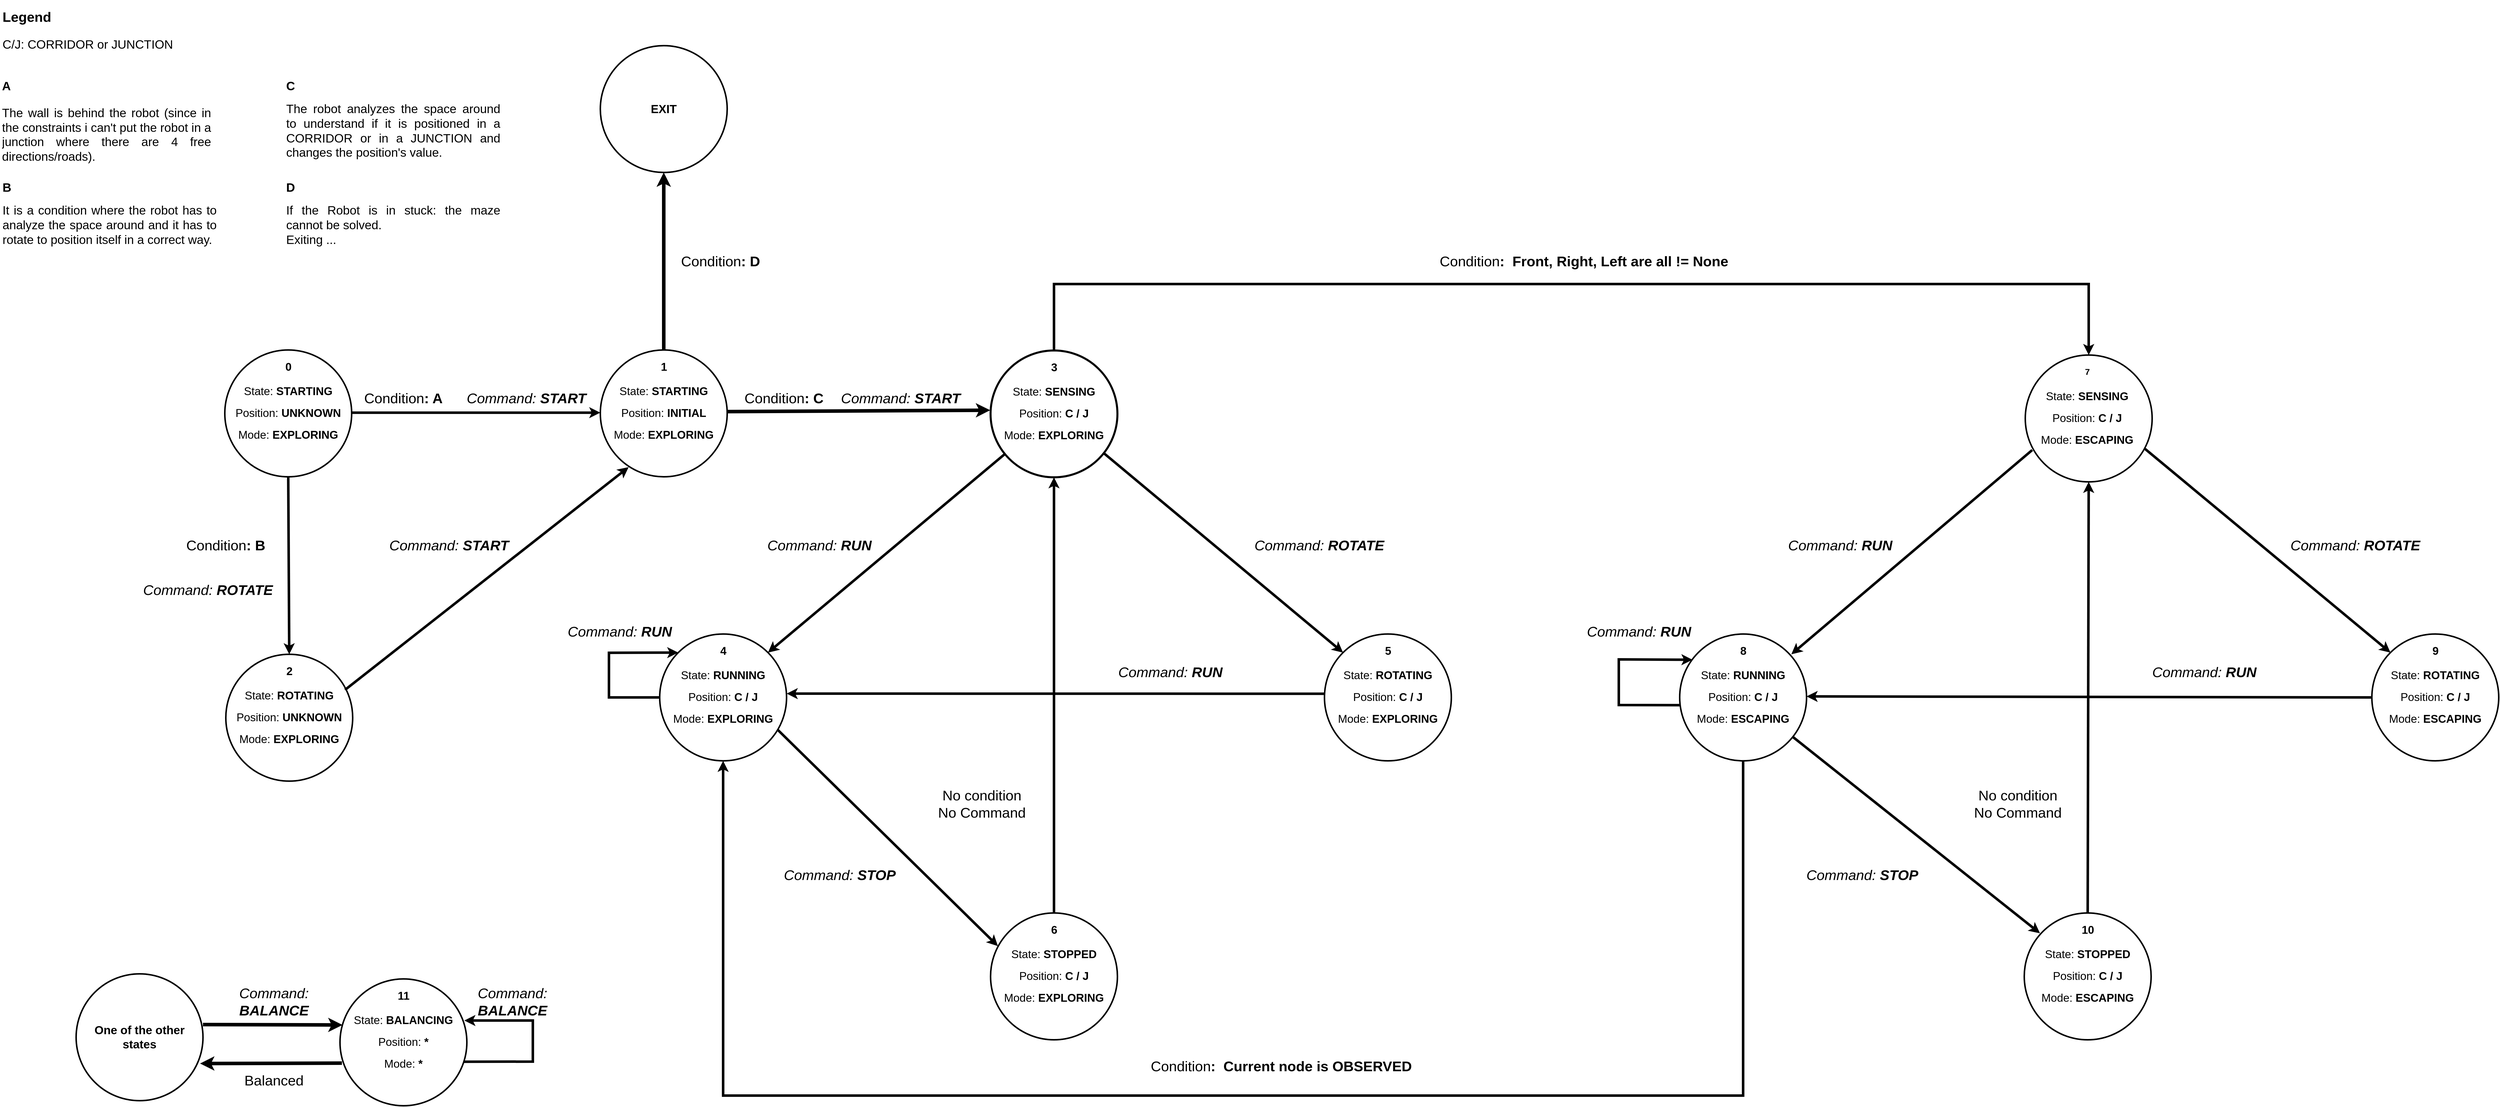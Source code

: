<mxfile version="21.5.0" type="device">
  <diagram id="9ITDqg8NQ7TwQM0Q7xPg" name="Page-1">
    <mxGraphModel dx="2933" dy="2650" grid="1" gridSize="10" guides="1" tooltips="1" connect="1" arrows="1" fold="1" page="1" pageScale="1" pageWidth="850" pageHeight="1100" math="0" shadow="0">
      <root>
        <mxCell id="0" />
        <mxCell id="1" parent="0" />
        <mxCell id="I1lRvZ7dqyEc1adZoW6V-6" value="" style="group" parent="1" vertex="1" connectable="0">
          <mxGeometry x="1383" y="240" width="250" height="250" as="geometry" />
        </mxCell>
        <mxCell id="I1lRvZ7dqyEc1adZoW6V-7" value="" style="ellipse;whiteSpace=wrap;html=1;aspect=fixed;strokeWidth=3;" parent="I1lRvZ7dqyEc1adZoW6V-6" vertex="1">
          <mxGeometry width="250" height="250" as="geometry" />
        </mxCell>
        <mxCell id="I1lRvZ7dqyEc1adZoW6V-8" value="&lt;font style=&quot;font-size: 22px;&quot;&gt;State: &lt;b style=&quot;font-size: 22px;&quot;&gt;STARTING&lt;/b&gt;&lt;/font&gt;" style="text;html=1;strokeColor=none;fillColor=none;align=center;verticalAlign=middle;whiteSpace=wrap;rounded=0;fontSize=22;" parent="I1lRvZ7dqyEc1adZoW6V-6" vertex="1">
          <mxGeometry x="19.231" y="67.308" width="211.538" height="28.846" as="geometry" />
        </mxCell>
        <mxCell id="I1lRvZ7dqyEc1adZoW6V-9" value="&lt;font style=&quot;font-size: 22px;&quot;&gt;Position: &lt;b style=&quot;font-size: 22px;&quot;&gt;INITIAL&lt;/b&gt;&lt;/font&gt;" style="text;html=1;strokeColor=none;fillColor=none;align=center;verticalAlign=middle;whiteSpace=wrap;rounded=0;fontSize=22;" parent="I1lRvZ7dqyEc1adZoW6V-6" vertex="1">
          <mxGeometry x="19.231" y="110.577" width="211.538" height="28.846" as="geometry" />
        </mxCell>
        <mxCell id="I1lRvZ7dqyEc1adZoW6V-10" value="&lt;font style=&quot;font-size: 22px;&quot;&gt;Mode: &lt;b style=&quot;font-size: 22px;&quot;&gt;EXPLORING&lt;/b&gt;&lt;/font&gt;" style="text;html=1;strokeColor=none;fillColor=none;align=center;verticalAlign=middle;whiteSpace=wrap;rounded=0;fontSize=22;" parent="I1lRvZ7dqyEc1adZoW6V-6" vertex="1">
          <mxGeometry x="19.231" y="153.846" width="211.538" height="28.846" as="geometry" />
        </mxCell>
        <mxCell id="HPlK2TnuZyHgPUh7YI8i-5" value="&lt;font style=&quot;font-size: 22px;&quot;&gt;&lt;b style=&quot;font-size: 22px;&quot;&gt;1&lt;/b&gt;&lt;/font&gt;" style="text;html=1;strokeColor=none;fillColor=none;align=center;verticalAlign=middle;whiteSpace=wrap;rounded=0;fontSize=22;" parent="I1lRvZ7dqyEc1adZoW6V-6" vertex="1">
          <mxGeometry x="90" y="20" width="70.77" height="28.85" as="geometry" />
        </mxCell>
        <mxCell id="I1lRvZ7dqyEc1adZoW6V-11" value="" style="endArrow=classic;html=1;rounded=0;fontSize=17;exitX=1;exitY=0.5;exitDx=0;exitDy=0;entryX=0;entryY=0.5;entryDx=0;entryDy=0;strokeWidth=5;" parent="1" edge="1">
          <mxGeometry width="50" height="50" relative="1" as="geometry">
            <mxPoint x="893.0" y="363.57" as="sourcePoint" />
            <mxPoint x="1383.0" y="363.57" as="targetPoint" />
          </mxGeometry>
        </mxCell>
        <mxCell id="I1lRvZ7dqyEc1adZoW6V-12" value="&lt;font style=&quot;font-size: 28px;&quot;&gt;Condition&lt;b style=&quot;font-size: 28px;&quot;&gt;: A&lt;br style=&quot;font-size: 28px;&quot;&gt;&lt;/b&gt;&lt;/font&gt;" style="text;html=1;strokeColor=none;fillColor=none;align=center;verticalAlign=middle;whiteSpace=wrap;rounded=0;fontSize=28;" parent="1" vertex="1">
          <mxGeometry x="905" y="320" width="180" height="30" as="geometry" />
        </mxCell>
        <mxCell id="I1lRvZ7dqyEc1adZoW6V-13" value="" style="endArrow=classic;html=1;rounded=0;fontSize=17;exitX=0.5;exitY=1;exitDx=0;exitDy=0;entryX=0.5;entryY=0;entryDx=0;entryDy=0;strokeWidth=5;" parent="1" source="I1lRvZ7dqyEc1adZoW6V-2" target="I1lRvZ7dqyEc1adZoW6V-18" edge="1">
          <mxGeometry width="50" height="50" relative="1" as="geometry">
            <mxPoint x="767" y="510" as="sourcePoint" />
            <mxPoint x="767" y="836" as="targetPoint" />
          </mxGeometry>
        </mxCell>
        <mxCell id="I1lRvZ7dqyEc1adZoW6V-14" value="Condition&lt;b style=&quot;font-size: 28px;&quot;&gt;: B&lt;br style=&quot;font-size: 28px;&quot;&gt;&lt;/b&gt;" style="text;html=1;strokeColor=none;fillColor=none;align=center;verticalAlign=middle;whiteSpace=wrap;rounded=0;fontSize=28;" parent="1" vertex="1">
          <mxGeometry x="540" y="610" width="210" height="30" as="geometry" />
        </mxCell>
        <mxCell id="I1lRvZ7dqyEc1adZoW6V-16" value="&lt;div style=&quot;font-size: 28px;&quot;&gt;&lt;i style=&quot;font-size: 28px;&quot;&gt;Command: &lt;b style=&quot;font-size: 28px;&quot;&gt;ROTATE&lt;/b&gt;&lt;/i&gt;&lt;/div&gt;&lt;div style=&quot;font-size: 28px;&quot;&gt;&lt;i style=&quot;font-size: 28px;&quot;&gt;&lt;br style=&quot;font-size: 28px;&quot;&gt;&lt;/i&gt;&lt;/div&gt;" style="text;html=1;strokeColor=none;fillColor=none;align=center;verticalAlign=middle;whiteSpace=wrap;rounded=0;fontSize=28;" parent="1" vertex="1">
          <mxGeometry x="460" y="700" width="300" height="60" as="geometry" />
        </mxCell>
        <mxCell id="I1lRvZ7dqyEc1adZoW6V-17" value="" style="group;align=center;fontSize=23;labelBorderColor=none;" parent="1" vertex="1" connectable="0">
          <mxGeometry x="645" y="840" width="250" height="250" as="geometry" />
        </mxCell>
        <mxCell id="I1lRvZ7dqyEc1adZoW6V-18" value="" style="ellipse;whiteSpace=wrap;html=1;aspect=fixed;fontSize=23;strokeWidth=3;" parent="I1lRvZ7dqyEc1adZoW6V-17" vertex="1">
          <mxGeometry width="250" height="250" as="geometry" />
        </mxCell>
        <mxCell id="I1lRvZ7dqyEc1adZoW6V-19" value="&lt;font style=&quot;font-size: 22px;&quot;&gt;State: &lt;b style=&quot;font-size: 22px;&quot;&gt;ROTATING&lt;/b&gt;&lt;/font&gt;" style="text;html=1;strokeColor=none;fillColor=none;align=center;verticalAlign=middle;whiteSpace=wrap;rounded=0;fontSize=22;" parent="I1lRvZ7dqyEc1adZoW6V-17" vertex="1">
          <mxGeometry x="19.231" y="67.308" width="211.538" height="28.846" as="geometry" />
        </mxCell>
        <mxCell id="I1lRvZ7dqyEc1adZoW6V-20" value="&lt;font style=&quot;font-size: 22px;&quot;&gt;Position:&lt;b style=&quot;font-size: 22px;&quot;&gt; UNKNOWN&lt;/b&gt;&lt;/font&gt;" style="text;html=1;strokeColor=none;fillColor=none;align=center;verticalAlign=middle;whiteSpace=wrap;rounded=0;fontSize=22;" parent="I1lRvZ7dqyEc1adZoW6V-17" vertex="1">
          <mxGeometry x="19.231" y="110.577" width="211.538" height="28.846" as="geometry" />
        </mxCell>
        <mxCell id="I1lRvZ7dqyEc1adZoW6V-21" value="&lt;font style=&quot;font-size: 22px;&quot;&gt;Mode: &lt;b style=&quot;font-size: 22px;&quot;&gt;EXPLORING&lt;/b&gt;&lt;/font&gt;" style="text;html=1;strokeColor=none;fillColor=none;align=center;verticalAlign=middle;whiteSpace=wrap;rounded=0;fontSize=22;" parent="I1lRvZ7dqyEc1adZoW6V-17" vertex="1">
          <mxGeometry x="19.231" y="153.846" width="211.538" height="28.846" as="geometry" />
        </mxCell>
        <mxCell id="HPlK2TnuZyHgPUh7YI8i-8" value="&lt;b style=&quot;font-size: 22px;&quot;&gt;&lt;font style=&quot;font-size: 22px;&quot;&gt;2&lt;/font&gt;&lt;/b&gt;" style="text;html=1;strokeColor=none;fillColor=none;align=center;verticalAlign=middle;whiteSpace=wrap;rounded=0;fontSize=22;" parent="I1lRvZ7dqyEc1adZoW6V-17" vertex="1">
          <mxGeometry x="90" y="20" width="70.77" height="28.85" as="geometry" />
        </mxCell>
        <mxCell id="I1lRvZ7dqyEc1adZoW6V-29" value="" style="endArrow=classic;html=1;rounded=0;fontSize=17;exitX=0.998;exitY=0.486;exitDx=0;exitDy=0;entryX=-0.003;entryY=0.471;entryDx=0;entryDy=0;exitPerimeter=0;strokeWidth=7;entryPerimeter=0;" parent="1" source="I1lRvZ7dqyEc1adZoW6V-7" edge="1" target="I1lRvZ7dqyEc1adZoW6V-32">
          <mxGeometry width="50" height="50" relative="1" as="geometry">
            <mxPoint x="1633.0" y="364" as="sourcePoint" />
            <mxPoint x="2143.0" y="359.0" as="targetPoint" />
          </mxGeometry>
        </mxCell>
        <mxCell id="I1lRvZ7dqyEc1adZoW6V-30" value="&lt;i style=&quot;font-size: 28px;&quot;&gt;Command: &lt;b style=&quot;font-size: 28px;&quot;&gt;START&lt;/b&gt;&lt;/i&gt;" style="text;html=1;strokeColor=none;fillColor=none;align=center;verticalAlign=middle;whiteSpace=wrap;rounded=0;fontSize=28;" parent="1" vertex="1">
          <mxGeometry x="1850" y="320" width="250" height="30" as="geometry" />
        </mxCell>
        <mxCell id="I1lRvZ7dqyEc1adZoW6V-31" value="" style="group;imageAlign=center;" parent="1" vertex="1" connectable="0">
          <mxGeometry x="2152" y="241" width="250" height="250" as="geometry" />
        </mxCell>
        <mxCell id="I1lRvZ7dqyEc1adZoW6V-32" value="" style="ellipse;whiteSpace=wrap;html=1;aspect=fixed;strokeWidth=4;" parent="I1lRvZ7dqyEc1adZoW6V-31" vertex="1">
          <mxGeometry width="250" height="250" as="geometry" />
        </mxCell>
        <mxCell id="I1lRvZ7dqyEc1adZoW6V-33" value="&lt;font style=&quot;font-size: 22px;&quot;&gt;State: &lt;b style=&quot;font-size: 22px;&quot;&gt;SENSING&lt;/b&gt;&lt;/font&gt;" style="text;html=1;strokeColor=none;fillColor=none;align=center;verticalAlign=middle;whiteSpace=wrap;rounded=0;fontSize=22;" parent="I1lRvZ7dqyEc1adZoW6V-31" vertex="1">
          <mxGeometry x="19.231" y="67.998" width="211.538" height="28.846" as="geometry" />
        </mxCell>
        <mxCell id="I1lRvZ7dqyEc1adZoW6V-34" value="&lt;div style=&quot;font-size: 22px;&quot;&gt;&lt;font style=&quot;font-size: 22px;&quot;&gt;Position: &lt;b style=&quot;font-size: 22px;&quot;&gt;C &lt;/b&gt;&lt;/font&gt;&lt;font style=&quot;font-size: 22px;&quot;&gt;&lt;b style=&quot;font-size: 22px;&quot;&gt;&lt;font style=&quot;font-size: 22px;&quot;&gt;/&lt;/font&gt;&lt;/b&gt;&lt;/font&gt;&lt;b style=&quot;font-size: 22px;&quot;&gt; &lt;/b&gt;&lt;font style=&quot;font-size: 22px;&quot;&gt;&lt;b style=&quot;font-size: 22px;&quot;&gt;J&lt;/b&gt;&lt;/font&gt;&lt;/div&gt;" style="text;html=1;strokeColor=none;fillColor=none;align=center;verticalAlign=middle;whiteSpace=wrap;rounded=0;fontSize=22;" parent="I1lRvZ7dqyEc1adZoW6V-31" vertex="1">
          <mxGeometry x="19.231" y="110.577" width="211.538" height="28.846" as="geometry" />
        </mxCell>
        <mxCell id="I1lRvZ7dqyEc1adZoW6V-35" value="&lt;font style=&quot;font-size: 22px;&quot;&gt;Mode: &lt;b style=&quot;font-size: 22px;&quot;&gt;EXPLORING&lt;/b&gt;&lt;/font&gt;" style="text;html=1;strokeColor=none;fillColor=none;align=center;verticalAlign=middle;whiteSpace=wrap;rounded=0;fontSize=22;" parent="I1lRvZ7dqyEc1adZoW6V-31" vertex="1">
          <mxGeometry x="19.231" y="153.846" width="211.538" height="28.846" as="geometry" />
        </mxCell>
        <mxCell id="RL7XseBSRoBp1wzgo5Vu-1" value="&lt;font style=&quot;font-size: 22px;&quot;&gt;&lt;b style=&quot;font-size: 22px;&quot;&gt;3&lt;/b&gt;&lt;/font&gt;" style="text;html=1;strokeColor=none;fillColor=none;align=center;verticalAlign=middle;whiteSpace=wrap;rounded=0;fontSize=22;" vertex="1" parent="I1lRvZ7dqyEc1adZoW6V-31">
          <mxGeometry x="90" y="20" width="70.77" height="28.85" as="geometry" />
        </mxCell>
        <mxCell id="I1lRvZ7dqyEc1adZoW6V-36" value="" style="group" parent="1" vertex="1" connectable="0">
          <mxGeometry x="1500" y="800" width="250" height="250" as="geometry" />
        </mxCell>
        <mxCell id="I1lRvZ7dqyEc1adZoW6V-37" value="" style="ellipse;whiteSpace=wrap;html=1;aspect=fixed;strokeWidth=3;" parent="I1lRvZ7dqyEc1adZoW6V-36" vertex="1">
          <mxGeometry width="250" height="250" as="geometry" />
        </mxCell>
        <mxCell id="I1lRvZ7dqyEc1adZoW6V-38" value="&lt;font style=&quot;font-size: 22px;&quot;&gt;State: &lt;b style=&quot;font-size: 22px;&quot;&gt;RUNNING&lt;/b&gt;&lt;/font&gt;" style="text;html=1;strokeColor=none;fillColor=none;align=center;verticalAlign=middle;whiteSpace=wrap;rounded=0;fontSize=22;" parent="I1lRvZ7dqyEc1adZoW6V-36" vertex="1">
          <mxGeometry x="19.231" y="67.998" width="211.538" height="28.846" as="geometry" />
        </mxCell>
        <mxCell id="I1lRvZ7dqyEc1adZoW6V-39" value="&lt;div style=&quot;font-size: 22px;&quot;&gt;&lt;font style=&quot;font-size: 22px;&quot;&gt;Position: &lt;b style=&quot;font-size: 22px;&quot;&gt;C &lt;/b&gt;&lt;/font&gt;&lt;font style=&quot;font-size: 22px;&quot;&gt;&lt;b style=&quot;font-size: 22px;&quot;&gt;&lt;font style=&quot;font-size: 22px;&quot;&gt;/&lt;/font&gt;&lt;/b&gt;&lt;/font&gt;&lt;b style=&quot;font-size: 22px;&quot;&gt; &lt;/b&gt;&lt;font style=&quot;font-size: 22px;&quot;&gt;&lt;b style=&quot;font-size: 22px;&quot;&gt;J&lt;/b&gt;&lt;/font&gt;&lt;/div&gt;" style="text;html=1;strokeColor=none;fillColor=none;align=center;verticalAlign=middle;whiteSpace=wrap;rounded=0;fontSize=22;" parent="I1lRvZ7dqyEc1adZoW6V-36" vertex="1">
          <mxGeometry x="19.231" y="110.577" width="211.538" height="28.846" as="geometry" />
        </mxCell>
        <mxCell id="I1lRvZ7dqyEc1adZoW6V-40" value="&lt;font style=&quot;font-size: 22px;&quot;&gt;Mode: &lt;b style=&quot;font-size: 22px;&quot;&gt;EXPLORING&lt;/b&gt;&lt;/font&gt;" style="text;html=1;strokeColor=none;fillColor=none;align=center;verticalAlign=middle;whiteSpace=wrap;rounded=0;fontSize=22;" parent="I1lRvZ7dqyEc1adZoW6V-36" vertex="1">
          <mxGeometry x="19.231" y="153.996" width="211.538" height="28.846" as="geometry" />
        </mxCell>
        <mxCell id="I1lRvZ7dqyEc1adZoW6V-41" value="" style="endArrow=classic;html=1;rounded=0;fontSize=22;entryX=0;entryY=0;entryDx=0;entryDy=0;exitX=0;exitY=0.5;exitDx=0;exitDy=0;strokeWidth=5;" parent="I1lRvZ7dqyEc1adZoW6V-36" source="I1lRvZ7dqyEc1adZoW6V-37" target="I1lRvZ7dqyEc1adZoW6V-37" edge="1">
          <mxGeometry width="50" height="50" relative="1" as="geometry">
            <mxPoint x="-120" y="37" as="sourcePoint" />
            <mxPoint x="250" y="180" as="targetPoint" />
            <Array as="points">
              <mxPoint x="-100" y="125" />
              <mxPoint x="-100" y="37" />
            </Array>
          </mxGeometry>
        </mxCell>
        <mxCell id="RL7XseBSRoBp1wzgo5Vu-14" value="&lt;font style=&quot;font-size: 22px;&quot;&gt;&lt;b style=&quot;font-size: 22px;&quot;&gt;4&lt;/b&gt;&lt;/font&gt;" style="text;html=1;strokeColor=none;fillColor=none;align=center;verticalAlign=middle;whiteSpace=wrap;rounded=0;fontSize=22;" vertex="1" parent="I1lRvZ7dqyEc1adZoW6V-36">
          <mxGeometry x="90" y="20" width="70.77" height="28.85" as="geometry" />
        </mxCell>
        <mxCell id="I1lRvZ7dqyEc1adZoW6V-42" value="" style="group;strokeWidth=4;" parent="1" vertex="1" connectable="0">
          <mxGeometry x="2810" y="800" width="250" height="250" as="geometry" />
        </mxCell>
        <mxCell id="I1lRvZ7dqyEc1adZoW6V-43" value="" style="ellipse;whiteSpace=wrap;html=1;aspect=fixed;strokeWidth=3;" parent="I1lRvZ7dqyEc1adZoW6V-42" vertex="1">
          <mxGeometry width="250" height="250" as="geometry" />
        </mxCell>
        <mxCell id="I1lRvZ7dqyEc1adZoW6V-44" value="&lt;font style=&quot;font-size: 22px;&quot;&gt;State: &lt;b style=&quot;font-size: 22px;&quot;&gt;ROTATING&lt;/b&gt;&lt;/font&gt;" style="text;html=1;strokeColor=none;fillColor=none;align=center;verticalAlign=middle;whiteSpace=wrap;rounded=0;fontSize=22;" parent="I1lRvZ7dqyEc1adZoW6V-42" vertex="1">
          <mxGeometry x="19.231" y="67.998" width="211.538" height="28.846" as="geometry" />
        </mxCell>
        <mxCell id="I1lRvZ7dqyEc1adZoW6V-45" value="&lt;div style=&quot;font-size: 22px;&quot;&gt;&lt;font style=&quot;font-size: 22px;&quot;&gt;Position: &lt;b style=&quot;font-size: 22px;&quot;&gt;C &lt;/b&gt;&lt;/font&gt;&lt;font style=&quot;font-size: 22px;&quot;&gt;&lt;b style=&quot;font-size: 22px;&quot;&gt;&lt;font style=&quot;font-size: 22px;&quot;&gt;/&lt;/font&gt;&lt;/b&gt;&lt;/font&gt;&lt;b style=&quot;font-size: 22px;&quot;&gt; &lt;/b&gt;&lt;font style=&quot;font-size: 22px;&quot;&gt;&lt;b style=&quot;font-size: 22px;&quot;&gt;J&lt;/b&gt;&lt;/font&gt;&lt;/div&gt;" style="text;html=1;strokeColor=none;fillColor=none;align=center;verticalAlign=middle;whiteSpace=wrap;rounded=0;fontSize=22;" parent="I1lRvZ7dqyEc1adZoW6V-42" vertex="1">
          <mxGeometry x="19.23" y="110" width="211.54" height="29.42" as="geometry" />
        </mxCell>
        <mxCell id="I1lRvZ7dqyEc1adZoW6V-46" value="&lt;font style=&quot;font-size: 22px;&quot;&gt;Mode: &lt;b style=&quot;font-size: 22px;&quot;&gt;EXPLORING&lt;/b&gt;&lt;/font&gt;" style="text;html=1;strokeColor=none;fillColor=none;align=center;verticalAlign=middle;whiteSpace=wrap;rounded=0;fontSize=22;" parent="I1lRvZ7dqyEc1adZoW6V-42" vertex="1">
          <mxGeometry x="19.231" y="153.846" width="211.538" height="28.846" as="geometry" />
        </mxCell>
        <mxCell id="RL7XseBSRoBp1wzgo5Vu-15" value="&lt;font style=&quot;font-size: 22px;&quot;&gt;&lt;b style=&quot;font-size: 22px;&quot;&gt;5&lt;/b&gt;&lt;/font&gt;" style="text;html=1;strokeColor=none;fillColor=none;align=center;verticalAlign=middle;whiteSpace=wrap;rounded=0;fontSize=22;" vertex="1" parent="I1lRvZ7dqyEc1adZoW6V-42">
          <mxGeometry x="90" y="20" width="70.77" height="28.85" as="geometry" />
        </mxCell>
        <mxCell id="I1lRvZ7dqyEc1adZoW6V-47" value="" style="group" parent="1" vertex="1" connectable="0">
          <mxGeometry x="1383" y="-360" width="250" height="250" as="geometry" />
        </mxCell>
        <mxCell id="I1lRvZ7dqyEc1adZoW6V-48" value="" style="ellipse;whiteSpace=wrap;html=1;aspect=fixed;strokeWidth=3;" parent="I1lRvZ7dqyEc1adZoW6V-47" vertex="1">
          <mxGeometry width="250" height="250" as="geometry" />
        </mxCell>
        <mxCell id="I1lRvZ7dqyEc1adZoW6V-49" value="&lt;font style=&quot;font-size: 23px;&quot;&gt;&lt;b&gt;EXIT&lt;/b&gt;&lt;/font&gt;" style="text;html=1;strokeColor=none;fillColor=none;align=center;verticalAlign=middle;whiteSpace=wrap;rounded=0;" parent="I1lRvZ7dqyEc1adZoW6V-47" vertex="1">
          <mxGeometry x="19.231" y="110.578" width="211.538" height="28.846" as="geometry" />
        </mxCell>
        <mxCell id="I1lRvZ7dqyEc1adZoW6V-52" value="" style="group" parent="1" vertex="1" connectable="0">
          <mxGeometry x="2152" y="1350" width="250" height="250" as="geometry" />
        </mxCell>
        <mxCell id="I1lRvZ7dqyEc1adZoW6V-53" value="" style="ellipse;whiteSpace=wrap;html=1;aspect=fixed;strokeWidth=3;" parent="I1lRvZ7dqyEc1adZoW6V-52" vertex="1">
          <mxGeometry width="250" height="250" as="geometry" />
        </mxCell>
        <mxCell id="I1lRvZ7dqyEc1adZoW6V-54" value="&lt;font style=&quot;font-size: 22px;&quot;&gt;State: &lt;b style=&quot;font-size: 22px;&quot;&gt;STOPPED&lt;/b&gt;&lt;/font&gt;" style="text;html=1;strokeColor=none;fillColor=none;align=center;verticalAlign=middle;whiteSpace=wrap;rounded=0;fontSize=22;" parent="I1lRvZ7dqyEc1adZoW6V-52" vertex="1">
          <mxGeometry x="19.231" y="67.998" width="211.538" height="28.846" as="geometry" />
        </mxCell>
        <mxCell id="I1lRvZ7dqyEc1adZoW6V-55" value="&lt;div style=&quot;font-size: 22px;&quot;&gt;&lt;font style=&quot;font-size: 22px;&quot;&gt;Position: &lt;b style=&quot;font-size: 22px;&quot;&gt;C &lt;/b&gt;&lt;/font&gt;&lt;font style=&quot;font-size: 22px;&quot;&gt;&lt;b style=&quot;font-size: 22px;&quot;&gt;&lt;font style=&quot;font-size: 22px;&quot;&gt;/&lt;/font&gt;&lt;/b&gt;&lt;/font&gt;&lt;b style=&quot;font-size: 22px;&quot;&gt; &lt;/b&gt;&lt;font style=&quot;font-size: 22px;&quot;&gt;&lt;b style=&quot;font-size: 22px;&quot;&gt;J&lt;/b&gt;&lt;/font&gt;&lt;/div&gt;" style="text;html=1;strokeColor=none;fillColor=none;align=center;verticalAlign=middle;whiteSpace=wrap;rounded=0;fontSize=22;" parent="I1lRvZ7dqyEc1adZoW6V-52" vertex="1">
          <mxGeometry x="19.231" y="110.577" width="211.538" height="28.846" as="geometry" />
        </mxCell>
        <mxCell id="I1lRvZ7dqyEc1adZoW6V-56" value="&lt;font style=&quot;font-size: 22px;&quot;&gt;Mode: &lt;b style=&quot;font-size: 22px;&quot;&gt;EXPLORING&lt;/b&gt;&lt;/font&gt;" style="text;html=1;strokeColor=none;fillColor=none;align=center;verticalAlign=middle;whiteSpace=wrap;rounded=0;fontSize=22;" parent="I1lRvZ7dqyEc1adZoW6V-52" vertex="1">
          <mxGeometry x="19.231" y="153.846" width="211.538" height="28.846" as="geometry" />
        </mxCell>
        <mxCell id="RL7XseBSRoBp1wzgo5Vu-16" value="&lt;font style=&quot;font-size: 22px;&quot;&gt;&lt;b style=&quot;font-size: 22px;&quot;&gt;6&lt;/b&gt;&lt;/font&gt;" style="text;html=1;strokeColor=none;fillColor=none;align=center;verticalAlign=middle;whiteSpace=wrap;rounded=0;fontSize=22;" vertex="1" parent="I1lRvZ7dqyEc1adZoW6V-52">
          <mxGeometry x="90" y="20" width="70.77" height="28.85" as="geometry" />
        </mxCell>
        <mxCell id="I1lRvZ7dqyEc1adZoW6V-57" value="" style="endArrow=classic;html=1;rounded=0;fontSize=23;entryX=0.5;entryY=1;entryDx=0;entryDy=0;exitX=0.5;exitY=0;exitDx=0;exitDy=0;strokeWidth=5;" parent="1" source="I1lRvZ7dqyEc1adZoW6V-53" target="I1lRvZ7dqyEc1adZoW6V-32" edge="1">
          <mxGeometry width="50" height="50" relative="1" as="geometry">
            <mxPoint x="2313" y="1020" as="sourcePoint" />
            <mxPoint x="2363" y="970" as="targetPoint" />
          </mxGeometry>
        </mxCell>
        <mxCell id="I1lRvZ7dqyEc1adZoW6V-58" value="" style="endArrow=classic;html=1;rounded=0;fontSize=23;exitX=0.93;exitY=0.755;exitDx=0;exitDy=0;strokeWidth=5;exitPerimeter=0;entryX=0.058;entryY=0.261;entryDx=0;entryDy=0;entryPerimeter=0;" parent="1" source="I1lRvZ7dqyEc1adZoW6V-37" edge="1" target="I1lRvZ7dqyEc1adZoW6V-53">
          <mxGeometry width="50" height="50" relative="1" as="geometry">
            <mxPoint x="2313" y="1020" as="sourcePoint" />
            <mxPoint x="2160" y="1410" as="targetPoint" />
          </mxGeometry>
        </mxCell>
        <mxCell id="I1lRvZ7dqyEc1adZoW6V-59" value="" style="endArrow=classic;html=1;rounded=0;fontSize=23;exitX=0.006;exitY=0.471;exitDx=0;exitDy=0;entryX=1.001;entryY=0.47;entryDx=0;entryDy=0;entryPerimeter=0;exitPerimeter=0;strokeWidth=5;" parent="1" source="I1lRvZ7dqyEc1adZoW6V-43" target="I1lRvZ7dqyEc1adZoW6V-37" edge="1">
          <mxGeometry width="50" height="50" relative="1" as="geometry">
            <mxPoint x="2823" y="1170" as="sourcePoint" />
            <mxPoint x="1703" y="915" as="targetPoint" />
          </mxGeometry>
        </mxCell>
        <mxCell id="I1lRvZ7dqyEc1adZoW6V-60" value="" style="endArrow=classic;html=1;rounded=0;fontSize=23;entryX=1;entryY=0;entryDx=0;entryDy=0;exitX=0.112;exitY=0.817;exitDx=0;exitDy=0;exitPerimeter=0;strokeWidth=5;" parent="1" source="I1lRvZ7dqyEc1adZoW6V-32" target="I1lRvZ7dqyEc1adZoW6V-37" edge="1">
          <mxGeometry width="50" height="50" relative="1" as="geometry">
            <mxPoint x="2163" y="450" as="sourcePoint" />
            <mxPoint x="2363" y="910" as="targetPoint" />
          </mxGeometry>
        </mxCell>
        <mxCell id="I1lRvZ7dqyEc1adZoW6V-61" value="" style="endArrow=classic;html=1;rounded=0;fontSize=23;entryX=0;entryY=0;entryDx=0;entryDy=0;exitX=0.893;exitY=0.81;exitDx=0;exitDy=0;exitPerimeter=0;strokeWidth=5;" parent="1" target="I1lRvZ7dqyEc1adZoW6V-43" edge="1" source="I1lRvZ7dqyEc1adZoW6V-32">
          <mxGeometry width="50" height="50" relative="1" as="geometry">
            <mxPoint x="2370" y="440" as="sourcePoint" />
            <mxPoint x="2363" y="910" as="targetPoint" />
          </mxGeometry>
        </mxCell>
        <mxCell id="I1lRvZ7dqyEc1adZoW6V-62" value="" style="group" parent="1" vertex="1" connectable="0">
          <mxGeometry x="4188" y="250" width="250" height="250" as="geometry" />
        </mxCell>
        <mxCell id="I1lRvZ7dqyEc1adZoW6V-63" value="" style="ellipse;whiteSpace=wrap;html=1;aspect=fixed;strokeWidth=3;" parent="I1lRvZ7dqyEc1adZoW6V-62" vertex="1">
          <mxGeometry x="3" width="250" height="250" as="geometry" />
        </mxCell>
        <mxCell id="I1lRvZ7dqyEc1adZoW6V-64" value="&lt;font style=&quot;font-size: 22px;&quot;&gt;State: &lt;b style=&quot;font-size: 22px;&quot;&gt;SENSING&lt;/b&gt;&lt;/font&gt;" style="text;html=1;strokeColor=none;fillColor=none;align=center;verticalAlign=middle;whiteSpace=wrap;rounded=0;fontSize=22;" parent="I1lRvZ7dqyEc1adZoW6V-62" vertex="1">
          <mxGeometry x="19.231" y="67.998" width="211.538" height="28.846" as="geometry" />
        </mxCell>
        <mxCell id="I1lRvZ7dqyEc1adZoW6V-65" value="&lt;div style=&quot;font-size: 22px;&quot;&gt;&lt;font style=&quot;font-size: 22px;&quot;&gt;Position: &lt;b style=&quot;font-size: 22px;&quot;&gt;C &lt;/b&gt;&lt;/font&gt;&lt;font style=&quot;font-size: 22px;&quot;&gt;&lt;b style=&quot;font-size: 22px;&quot;&gt;&lt;font style=&quot;font-size: 22px;&quot;&gt;/&lt;/font&gt;&lt;/b&gt;&lt;/font&gt;&lt;b style=&quot;font-size: 22px;&quot;&gt; &lt;/b&gt;&lt;font style=&quot;font-size: 22px;&quot;&gt;&lt;b style=&quot;font-size: 22px;&quot;&gt;J&lt;/b&gt;&lt;/font&gt;&lt;/div&gt;" style="text;html=1;strokeColor=none;fillColor=none;align=center;verticalAlign=middle;whiteSpace=wrap;rounded=0;fontSize=22;" parent="I1lRvZ7dqyEc1adZoW6V-62" vertex="1">
          <mxGeometry x="19.231" y="110.577" width="211.538" height="28.846" as="geometry" />
        </mxCell>
        <mxCell id="I1lRvZ7dqyEc1adZoW6V-66" value="&lt;font style=&quot;font-size: 22px;&quot;&gt;Mode: &lt;b style=&quot;font-size: 22px;&quot;&gt;ESCAPING&lt;/b&gt;&lt;/font&gt;" style="text;html=1;strokeColor=none;fillColor=none;align=center;verticalAlign=middle;whiteSpace=wrap;rounded=0;fontSize=22;" parent="I1lRvZ7dqyEc1adZoW6V-62" vertex="1">
          <mxGeometry x="19.231" y="153.846" width="211.538" height="28.846" as="geometry" />
        </mxCell>
        <mxCell id="RL7XseBSRoBp1wzgo5Vu-17" value="&lt;font size=&quot;1&quot;&gt;&lt;b style=&quot;font-size: 17px;&quot;&gt;7&lt;/b&gt;&lt;/font&gt;" style="text;html=1;strokeColor=none;fillColor=none;align=center;verticalAlign=middle;whiteSpace=wrap;rounded=0;" vertex="1" parent="I1lRvZ7dqyEc1adZoW6V-62">
          <mxGeometry x="90" y="20" width="70.77" height="28.85" as="geometry" />
        </mxCell>
        <mxCell id="I1lRvZ7dqyEc1adZoW6V-67" value="" style="group" parent="1" vertex="1" connectable="0">
          <mxGeometry x="3510" y="800" width="250" height="250" as="geometry" />
        </mxCell>
        <mxCell id="I1lRvZ7dqyEc1adZoW6V-68" value="" style="ellipse;whiteSpace=wrap;html=1;aspect=fixed;strokeWidth=3;" parent="I1lRvZ7dqyEc1adZoW6V-67" vertex="1">
          <mxGeometry width="250" height="250" as="geometry" />
        </mxCell>
        <mxCell id="I1lRvZ7dqyEc1adZoW6V-69" value="&lt;font style=&quot;font-size: 22px;&quot;&gt;State: &lt;b style=&quot;font-size: 22px;&quot;&gt;RUNNING&lt;/b&gt;&lt;/font&gt;" style="text;html=1;strokeColor=none;fillColor=none;align=center;verticalAlign=middle;whiteSpace=wrap;rounded=0;fontSize=22;" parent="I1lRvZ7dqyEc1adZoW6V-67" vertex="1">
          <mxGeometry x="19.231" y="67.998" width="211.538" height="28.846" as="geometry" />
        </mxCell>
        <mxCell id="I1lRvZ7dqyEc1adZoW6V-70" value="&lt;div style=&quot;font-size: 22px;&quot;&gt;&lt;font style=&quot;font-size: 22px;&quot;&gt;Position: &lt;b style=&quot;font-size: 22px;&quot;&gt;C &lt;/b&gt;&lt;/font&gt;&lt;font style=&quot;font-size: 22px;&quot;&gt;&lt;b style=&quot;font-size: 22px;&quot;&gt;&lt;font style=&quot;font-size: 22px;&quot;&gt;/&lt;/font&gt;&lt;/b&gt;&lt;/font&gt;&lt;b style=&quot;font-size: 22px;&quot;&gt; &lt;/b&gt;&lt;font style=&quot;font-size: 22px;&quot;&gt;&lt;b style=&quot;font-size: 22px;&quot;&gt;J&lt;/b&gt;&lt;/font&gt;&lt;/div&gt;" style="text;html=1;strokeColor=none;fillColor=none;align=center;verticalAlign=middle;whiteSpace=wrap;rounded=0;fontSize=22;" parent="I1lRvZ7dqyEc1adZoW6V-67" vertex="1">
          <mxGeometry x="19.231" y="110.577" width="211.538" height="28.846" as="geometry" />
        </mxCell>
        <mxCell id="I1lRvZ7dqyEc1adZoW6V-71" value="&lt;font style=&quot;font-size: 22px;&quot;&gt;Mode: &lt;b style=&quot;font-size: 22px;&quot;&gt;ESCAPING&lt;/b&gt;&lt;/font&gt;" style="text;html=1;strokeColor=none;fillColor=none;align=center;verticalAlign=middle;whiteSpace=wrap;rounded=0;fontSize=22;" parent="I1lRvZ7dqyEc1adZoW6V-67" vertex="1">
          <mxGeometry x="19.231" y="153.846" width="211.538" height="28.846" as="geometry" />
        </mxCell>
        <mxCell id="I1lRvZ7dqyEc1adZoW6V-72" value="" style="endArrow=classic;html=1;rounded=0;fontSize=22;exitX=0;exitY=0.561;exitDx=0;exitDy=0;entryX=0.101;entryY=0.203;entryDx=0;entryDy=0;exitPerimeter=0;entryPerimeter=0;strokeWidth=5;" parent="I1lRvZ7dqyEc1adZoW6V-67" source="I1lRvZ7dqyEc1adZoW6V-68" target="I1lRvZ7dqyEc1adZoW6V-68" edge="1">
          <mxGeometry width="50" height="50" relative="1" as="geometry">
            <mxPoint x="-2020.0" y="125.0" as="sourcePoint" />
            <mxPoint x="-1895" y="4.547e-13" as="targetPoint" />
            <Array as="points">
              <mxPoint x="-120" y="140" />
              <mxPoint x="-120" y="50" />
            </Array>
          </mxGeometry>
        </mxCell>
        <mxCell id="RL7XseBSRoBp1wzgo5Vu-19" value="&lt;font style=&quot;font-size: 22px;&quot;&gt;&lt;b style=&quot;font-size: 22px;&quot;&gt;8&lt;/b&gt;&lt;/font&gt;" style="text;html=1;strokeColor=none;fillColor=none;align=center;verticalAlign=middle;whiteSpace=wrap;rounded=0;fontSize=22;" vertex="1" parent="I1lRvZ7dqyEc1adZoW6V-67">
          <mxGeometry x="90" y="20" width="70.77" height="28.85" as="geometry" />
        </mxCell>
        <mxCell id="I1lRvZ7dqyEc1adZoW6V-73" value="" style="group" parent="1" vertex="1" connectable="0">
          <mxGeometry x="4874" y="800" width="250" height="250" as="geometry" />
        </mxCell>
        <mxCell id="I1lRvZ7dqyEc1adZoW6V-74" value="" style="ellipse;whiteSpace=wrap;html=1;aspect=fixed;strokeWidth=3;" parent="I1lRvZ7dqyEc1adZoW6V-73" vertex="1">
          <mxGeometry width="250" height="250" as="geometry" />
        </mxCell>
        <mxCell id="I1lRvZ7dqyEc1adZoW6V-75" value="&lt;font style=&quot;font-size: 22px;&quot;&gt;State: &lt;b style=&quot;font-size: 22px;&quot;&gt;ROTATING&lt;/b&gt;&lt;/font&gt;" style="text;html=1;strokeColor=none;fillColor=none;align=center;verticalAlign=middle;whiteSpace=wrap;rounded=0;fontSize=22;" parent="I1lRvZ7dqyEc1adZoW6V-73" vertex="1">
          <mxGeometry x="19.231" y="67.998" width="211.538" height="28.846" as="geometry" />
        </mxCell>
        <mxCell id="I1lRvZ7dqyEc1adZoW6V-76" value="&lt;div style=&quot;font-size: 22px;&quot;&gt;&lt;font style=&quot;font-size: 22px;&quot;&gt;Position: &lt;b style=&quot;font-size: 22px;&quot;&gt;C &lt;/b&gt;&lt;/font&gt;&lt;font style=&quot;font-size: 22px;&quot;&gt;&lt;b style=&quot;font-size: 22px;&quot;&gt;&lt;font style=&quot;font-size: 22px;&quot;&gt;/&lt;/font&gt;&lt;/b&gt;&lt;/font&gt;&lt;b style=&quot;font-size: 22px;&quot;&gt; &lt;/b&gt;&lt;font style=&quot;font-size: 22px;&quot;&gt;&lt;b style=&quot;font-size: 22px;&quot;&gt;J&lt;/b&gt;&lt;/font&gt;&lt;/div&gt;" style="text;html=1;strokeColor=none;fillColor=none;align=center;verticalAlign=middle;whiteSpace=wrap;rounded=0;fontSize=22;" parent="I1lRvZ7dqyEc1adZoW6V-73" vertex="1">
          <mxGeometry x="19.231" y="110.577" width="211.538" height="28.846" as="geometry" />
        </mxCell>
        <mxCell id="I1lRvZ7dqyEc1adZoW6V-77" value="&lt;font style=&quot;font-size: 22px;&quot;&gt;Mode: &lt;b style=&quot;font-size: 22px;&quot;&gt;ESCAPING&lt;/b&gt;&lt;/font&gt;" style="text;html=1;strokeColor=none;fillColor=none;align=center;verticalAlign=middle;whiteSpace=wrap;rounded=0;fontSize=22;" parent="I1lRvZ7dqyEc1adZoW6V-73" vertex="1">
          <mxGeometry x="19.231" y="153.846" width="211.538" height="28.846" as="geometry" />
        </mxCell>
        <mxCell id="RL7XseBSRoBp1wzgo5Vu-20" value="&lt;font style=&quot;font-size: 22px;&quot;&gt;&lt;b style=&quot;font-size: 22px;&quot;&gt;9&lt;/b&gt;&lt;/font&gt;" style="text;html=1;strokeColor=none;fillColor=none;align=center;verticalAlign=middle;whiteSpace=wrap;rounded=0;fontSize=22;" vertex="1" parent="I1lRvZ7dqyEc1adZoW6V-73">
          <mxGeometry x="90" y="20" width="70.77" height="28.85" as="geometry" />
        </mxCell>
        <mxCell id="I1lRvZ7dqyEc1adZoW6V-78" value="" style="group" parent="1" vertex="1" connectable="0">
          <mxGeometry x="4189" y="1350" width="250" height="250" as="geometry" />
        </mxCell>
        <mxCell id="I1lRvZ7dqyEc1adZoW6V-79" value="" style="ellipse;whiteSpace=wrap;html=1;aspect=fixed;flipH=1;strokeWidth=3;" parent="I1lRvZ7dqyEc1adZoW6V-78" vertex="1">
          <mxGeometry width="250" height="250" as="geometry" />
        </mxCell>
        <mxCell id="I1lRvZ7dqyEc1adZoW6V-80" value="&lt;font style=&quot;font-size: 22px;&quot;&gt;State: &lt;b style=&quot;font-size: 22px;&quot;&gt;STOPPED&lt;/b&gt;&lt;/font&gt;" style="text;html=1;strokeColor=none;fillColor=none;align=center;verticalAlign=middle;whiteSpace=wrap;rounded=0;fontSize=22;" parent="I1lRvZ7dqyEc1adZoW6V-78" vertex="1">
          <mxGeometry x="19.231" y="67.998" width="211.538" height="28.846" as="geometry" />
        </mxCell>
        <mxCell id="I1lRvZ7dqyEc1adZoW6V-81" value="&lt;div style=&quot;font-size: 22px;&quot;&gt;&lt;font style=&quot;font-size: 22px;&quot;&gt;Position: &lt;b style=&quot;font-size: 22px;&quot;&gt;C &lt;/b&gt;&lt;/font&gt;&lt;font style=&quot;font-size: 22px;&quot;&gt;&lt;b style=&quot;font-size: 22px;&quot;&gt;&lt;font style=&quot;font-size: 22px;&quot;&gt;/&lt;/font&gt;&lt;/b&gt;&lt;/font&gt;&lt;b style=&quot;font-size: 22px;&quot;&gt; &lt;/b&gt;&lt;font style=&quot;font-size: 22px;&quot;&gt;&lt;b style=&quot;font-size: 22px;&quot;&gt;J&lt;/b&gt;&lt;/font&gt;&lt;/div&gt;" style="text;html=1;strokeColor=none;fillColor=none;align=center;verticalAlign=middle;whiteSpace=wrap;rounded=0;fontSize=22;" parent="I1lRvZ7dqyEc1adZoW6V-78" vertex="1">
          <mxGeometry x="19.231" y="110.577" width="211.538" height="28.846" as="geometry" />
        </mxCell>
        <mxCell id="I1lRvZ7dqyEc1adZoW6V-82" value="&lt;font style=&quot;font-size: 22px;&quot;&gt;Mode: &lt;b style=&quot;font-size: 22px;&quot;&gt;ESCAPING&lt;/b&gt;&lt;/font&gt;" style="text;html=1;strokeColor=none;fillColor=none;align=center;verticalAlign=middle;whiteSpace=wrap;rounded=0;fontSize=22;" parent="I1lRvZ7dqyEc1adZoW6V-78" vertex="1">
          <mxGeometry x="19.231" y="153.846" width="211.538" height="28.846" as="geometry" />
        </mxCell>
        <mxCell id="RL7XseBSRoBp1wzgo5Vu-18" value="&lt;font style=&quot;font-size: 22px;&quot;&gt;&lt;b style=&quot;font-size: 22px;&quot;&gt;10&lt;/b&gt;&lt;/font&gt;" style="text;html=1;strokeColor=none;fillColor=none;align=center;verticalAlign=middle;whiteSpace=wrap;rounded=0;fontSize=22;" vertex="1" parent="I1lRvZ7dqyEc1adZoW6V-78">
          <mxGeometry x="90" y="20" width="70.77" height="28.85" as="geometry" />
        </mxCell>
        <mxCell id="I1lRvZ7dqyEc1adZoW6V-84" value="" style="endArrow=classic;html=1;rounded=0;fontSize=22;entryX=0.88;entryY=0.16;entryDx=0;entryDy=0;exitX=0.055;exitY=0.749;exitDx=0;exitDy=0;exitPerimeter=0;entryPerimeter=0;strokeWidth=5;" parent="1" target="I1lRvZ7dqyEc1adZoW6V-68" edge="1" source="I1lRvZ7dqyEc1adZoW6V-63">
          <mxGeometry width="50" height="50" relative="1" as="geometry">
            <mxPoint x="4193" y="430" as="sourcePoint" />
            <mxPoint x="4393" y="930" as="targetPoint" />
          </mxGeometry>
        </mxCell>
        <mxCell id="I1lRvZ7dqyEc1adZoW6V-85" value="" style="endArrow=classic;html=1;rounded=0;fontSize=22;entryX=0.5;entryY=1;entryDx=0;entryDy=0;exitX=0.5;exitY=0;exitDx=0;exitDy=0;strokeWidth=5;" parent="1" source="I1lRvZ7dqyEc1adZoW6V-79" target="I1lRvZ7dqyEc1adZoW6V-63" edge="1">
          <mxGeometry width="50" height="50" relative="1" as="geometry">
            <mxPoint x="4663" y="940" as="sourcePoint" />
            <mxPoint x="4393" y="930" as="targetPoint" />
          </mxGeometry>
        </mxCell>
        <mxCell id="I1lRvZ7dqyEc1adZoW6V-86" value="" style="endArrow=classic;html=1;rounded=0;fontSize=22;exitX=0.89;exitY=0.81;exitDx=0;exitDy=0;exitPerimeter=0;strokeWidth=5;" parent="1" source="I1lRvZ7dqyEc1adZoW6V-68" edge="1">
          <mxGeometry width="50" height="50" relative="1" as="geometry">
            <mxPoint x="4343" y="980" as="sourcePoint" />
            <mxPoint x="4220" y="1390" as="targetPoint" />
          </mxGeometry>
        </mxCell>
        <mxCell id="I1lRvZ7dqyEc1adZoW6V-87" value="" style="endArrow=classic;html=1;rounded=0;fontSize=22;entryX=1;entryY=0.5;entryDx=0;entryDy=0;exitX=0;exitY=0.5;exitDx=0;exitDy=0;strokeWidth=5;" parent="1" edge="1" source="I1lRvZ7dqyEc1adZoW6V-74">
          <mxGeometry width="50" height="50" relative="1" as="geometry">
            <mxPoint x="4817" y="923" as="sourcePoint" />
            <mxPoint x="3760" y="923" as="targetPoint" />
          </mxGeometry>
        </mxCell>
        <mxCell id="I1lRvZ7dqyEc1adZoW6V-88" value="" style="endArrow=classic;html=1;rounded=0;fontSize=22;exitX=0.5;exitY=0;exitDx=0;exitDy=0;entryX=0.5;entryY=0;entryDx=0;entryDy=0;strokeWidth=5;" parent="1" source="I1lRvZ7dqyEc1adZoW6V-32" target="I1lRvZ7dqyEc1adZoW6V-63" edge="1">
          <mxGeometry width="50" height="50" relative="1" as="geometry">
            <mxPoint x="3063" y="780" as="sourcePoint" />
            <mxPoint x="3113" y="730" as="targetPoint" />
            <Array as="points">
              <mxPoint x="2277" y="110" />
              <mxPoint x="4316" y="110" />
            </Array>
          </mxGeometry>
        </mxCell>
        <mxCell id="I1lRvZ7dqyEc1adZoW6V-89" value="&lt;i style=&quot;font-size: 28px;&quot;&gt;Command: &lt;b style=&quot;font-size: 28px;&quot;&gt;RUN&lt;/b&gt;&lt;/i&gt;" style="text;html=1;strokeColor=none;fillColor=none;align=center;verticalAlign=middle;whiteSpace=wrap;rounded=0;fontSize=28;" parent="1" vertex="1">
          <mxGeometry x="1300" y="780" width="243" height="30" as="geometry" />
        </mxCell>
        <mxCell id="I1lRvZ7dqyEc1adZoW6V-90" value="&lt;i style=&quot;font-size: 28px;&quot;&gt;Command: &lt;b style=&quot;font-size: 28px;&quot;&gt;START&lt;/b&gt;&lt;/i&gt;" style="text;html=1;strokeColor=none;fillColor=none;align=center;verticalAlign=middle;whiteSpace=wrap;rounded=0;fontSize=28;" parent="1" vertex="1">
          <mxGeometry x="960" y="610" width="250" height="30" as="geometry" />
        </mxCell>
        <mxCell id="I1lRvZ7dqyEc1adZoW6V-91" value="&lt;font style=&quot;font-size: 28px;&quot;&gt;&lt;i style=&quot;font-size: 28px;&quot;&gt;Command: &lt;b style=&quot;font-size: 28px;&quot;&gt;START&lt;/b&gt;&lt;/i&gt;&lt;/font&gt;" style="text;html=1;strokeColor=none;fillColor=none;align=center;verticalAlign=middle;whiteSpace=wrap;rounded=0;fontSize=28;" parent="1" vertex="1">
          <mxGeometry x="1110" y="320" width="255" height="30" as="geometry" />
        </mxCell>
        <mxCell id="I1lRvZ7dqyEc1adZoW6V-92" value="&lt;i style=&quot;font-size: 28px;&quot;&gt;Command: &lt;b style=&quot;font-size: 28px;&quot;&gt;STOP&lt;/b&gt;&lt;/i&gt;" style="text;html=1;strokeColor=none;fillColor=none;align=center;verticalAlign=middle;whiteSpace=wrap;rounded=0;fontSize=28;" parent="1" vertex="1">
          <mxGeometry x="1730" y="1260" width="250" height="30" as="geometry" />
        </mxCell>
        <mxCell id="I1lRvZ7dqyEc1adZoW6V-93" value="&lt;i style=&quot;font-size: 28px;&quot;&gt;Command: &lt;b style=&quot;font-size: 28px;&quot;&gt;RUN&lt;/b&gt;&lt;/i&gt;" style="text;html=1;strokeColor=none;fillColor=none;align=center;verticalAlign=middle;whiteSpace=wrap;rounded=0;fontSize=28;" parent="1" vertex="1">
          <mxGeometry x="2393" y="860" width="227" height="30" as="geometry" />
        </mxCell>
        <mxCell id="I1lRvZ7dqyEc1adZoW6V-94" value="&lt;div style=&quot;font-size: 28px;&quot;&gt;No condition&lt;/div&gt;&lt;div style=&quot;font-size: 28px;&quot;&gt;No Command&lt;br style=&quot;font-size: 28px;&quot;&gt;&lt;/div&gt;" style="text;html=1;strokeColor=none;fillColor=none;align=center;verticalAlign=middle;whiteSpace=wrap;rounded=0;fontSize=28;" parent="1" vertex="1">
          <mxGeometry x="2030" y="1120" width="210" height="30" as="geometry" />
        </mxCell>
        <mxCell id="I1lRvZ7dqyEc1adZoW6V-95" value="&lt;i style=&quot;font-size: 28px;&quot;&gt;Command: &lt;b style=&quot;font-size: 28px;&quot;&gt;ROTATE&lt;/b&gt;&lt;/i&gt;" style="text;html=1;strokeColor=none;fillColor=none;align=center;verticalAlign=middle;whiteSpace=wrap;rounded=0;fontSize=28;" parent="1" vertex="1">
          <mxGeometry x="2660" y="610" width="280" height="30" as="geometry" />
        </mxCell>
        <mxCell id="I1lRvZ7dqyEc1adZoW6V-96" value="&lt;i style=&quot;font-size: 28px;&quot;&gt;Command: &lt;b style=&quot;font-size: 28px;&quot;&gt;RUN&lt;/b&gt;&lt;/i&gt;" style="text;html=1;strokeColor=none;fillColor=none;align=center;verticalAlign=middle;whiteSpace=wrap;rounded=0;fontSize=28;" parent="1" vertex="1">
          <mxGeometry x="1700" y="610" width="230" height="30" as="geometry" />
        </mxCell>
        <mxCell id="I1lRvZ7dqyEc1adZoW6V-97" value="&lt;i style=&quot;font-size: 28px;&quot;&gt;Command: &lt;b style=&quot;font-size: 28px;&quot;&gt;RUN&lt;/b&gt;&lt;/i&gt;" style="text;html=1;strokeColor=none;fillColor=none;align=center;verticalAlign=middle;whiteSpace=wrap;rounded=0;fontSize=28;" parent="1" vertex="1">
          <mxGeometry x="4438" y="860" width="212" height="30" as="geometry" />
        </mxCell>
        <mxCell id="I1lRvZ7dqyEc1adZoW6V-98" value="&lt;div style=&quot;font-size: 28px;&quot;&gt;No condition&lt;/div&gt;&lt;div style=&quot;font-size: 28px;&quot;&gt;No Command&lt;br style=&quot;font-size: 28px;&quot;&gt;&lt;/div&gt;" style="text;html=1;strokeColor=none;fillColor=none;align=center;verticalAlign=middle;whiteSpace=wrap;rounded=0;fontSize=28;" parent="1" vertex="1">
          <mxGeometry x="4070" y="1120" width="213" height="30" as="geometry" />
        </mxCell>
        <mxCell id="I1lRvZ7dqyEc1adZoW6V-99" value="&lt;i style=&quot;font-size: 28px;&quot;&gt;Command: &lt;b style=&quot;font-size: 28px;&quot;&gt;STOP&lt;/b&gt;&lt;/i&gt;" style="text;html=1;strokeColor=none;fillColor=none;align=center;verticalAlign=middle;whiteSpace=wrap;rounded=0;fontSize=28;" parent="1" vertex="1">
          <mxGeometry x="3740" y="1260" width="260" height="30" as="geometry" />
        </mxCell>
        <mxCell id="I1lRvZ7dqyEc1adZoW6V-100" value="&lt;i style=&quot;font-size: 28px;&quot;&gt;Command: &lt;b style=&quot;font-size: 28px;&quot;&gt;RUN&lt;/b&gt;&lt;/i&gt;" style="text;html=1;strokeColor=none;fillColor=none;align=center;verticalAlign=middle;whiteSpace=wrap;rounded=0;fontSize=28;" parent="1" vertex="1">
          <mxGeometry x="3710" y="610" width="233" height="30" as="geometry" />
        </mxCell>
        <mxCell id="I1lRvZ7dqyEc1adZoW6V-101" value="&lt;i style=&quot;font-size: 28px;&quot;&gt;Command: &lt;b style=&quot;font-size: 28px;&quot;&gt;RUN&lt;/b&gt;&lt;/i&gt;" style="text;html=1;strokeColor=none;fillColor=none;align=center;verticalAlign=middle;whiteSpace=wrap;rounded=0;fontSize=28;" parent="1" vertex="1">
          <mxGeometry x="3320" y="780" width="220" height="30" as="geometry" />
        </mxCell>
        <mxCell id="I1lRvZ7dqyEc1adZoW6V-102" value="" style="endArrow=classic;html=1;rounded=0;fontSize=22;entryX=0;entryY=0;entryDx=0;entryDy=0;exitX=0.944;exitY=0.74;exitDx=0;exitDy=0;exitPerimeter=0;strokeWidth=5;" parent="1" source="I1lRvZ7dqyEc1adZoW6V-63" target="I1lRvZ7dqyEc1adZoW6V-74" edge="1">
          <mxGeometry width="50" height="50" relative="1" as="geometry">
            <mxPoint x="3953" y="910" as="sourcePoint" />
            <mxPoint x="4003" y="860" as="targetPoint" />
          </mxGeometry>
        </mxCell>
        <mxCell id="I1lRvZ7dqyEc1adZoW6V-103" value="&lt;i style=&quot;font-size: 28px;&quot;&gt;Command: &lt;b style=&quot;font-size: 28px;&quot;&gt;ROTATE&lt;/b&gt;&lt;/i&gt;" style="text;html=1;strokeColor=none;fillColor=none;align=center;verticalAlign=middle;whiteSpace=wrap;rounded=0;fontSize=28;" parent="1" vertex="1">
          <mxGeometry x="4683" y="610" width="317" height="30" as="geometry" />
        </mxCell>
        <mxCell id="I1lRvZ7dqyEc1adZoW6V-105" value="Condition&lt;b style=&quot;font-size: 28px;&quot;&gt;:&amp;nbsp; Current node is OBSERVED&lt;br style=&quot;font-size: 28px;&quot;&gt;&lt;/b&gt;" style="text;html=1;strokeColor=none;fillColor=none;align=center;verticalAlign=middle;whiteSpace=wrap;rounded=0;fontSize=28;" parent="1" vertex="1">
          <mxGeometry x="2430" y="1607" width="590" height="90" as="geometry" />
        </mxCell>
        <mxCell id="I1lRvZ7dqyEc1adZoW6V-106" value="Condition&lt;b style=&quot;font-size: 28px;&quot;&gt;:&amp;nbsp; Front, Right, Left are all != None&lt;br style=&quot;font-size: 28px;&quot;&gt;&lt;/b&gt;" style="text;html=1;strokeColor=none;fillColor=none;align=center;verticalAlign=middle;whiteSpace=wrap;rounded=0;fontSize=28;" parent="1" vertex="1">
          <mxGeometry x="3000" y="20" width="643" height="90" as="geometry" />
        </mxCell>
        <mxCell id="I1lRvZ7dqyEc1adZoW6V-107" value="&lt;h1 style=&quot;font-size: 24px;&quot; align=&quot;justify&quot;&gt;B&lt;br&gt;&lt;/h1&gt;&lt;div style=&quot;font-size: 24px;&quot; align=&quot;justify&quot;&gt;&lt;font style=&quot;font-size: 24px;&quot;&gt;It is a condition where the robot has to analyze the space around and it has to rotate to position itself in a correct way.&lt;/font&gt;&lt;/div&gt;" style="text;html=1;strokeColor=none;fillColor=none;spacing=5;spacingTop=-20;whiteSpace=wrap;overflow=hidden;rounded=0;" parent="1" vertex="1">
          <mxGeometry x="200" y="-100" width="430" height="180" as="geometry" />
        </mxCell>
        <mxCell id="I1lRvZ7dqyEc1adZoW6V-108" value="&lt;h1 align=&quot;justify&quot;&gt;A&lt;br&gt;&lt;/h1&gt;&lt;p style=&quot;font-size: 24px;&quot; align=&quot;justify&quot;&gt;&lt;font style=&quot;font-size: 24px;&quot;&gt;The wall is behind the robot (since in the constraints i can&#39;t put the robot in a junction where there are 4 free directions/roads).&lt;br&gt;&lt;/font&gt;&lt;/p&gt;" style="text;html=1;strokeColor=none;fillColor=none;spacing=5;spacingTop=-20;whiteSpace=wrap;overflow=hidden;rounded=0;align=center;" parent="1" vertex="1">
          <mxGeometry x="200" y="-300" width="420" height="180" as="geometry" />
        </mxCell>
        <mxCell id="I1lRvZ7dqyEc1adZoW6V-111" value="" style="group" parent="1" vertex="1" connectable="0">
          <mxGeometry x="870" y="1480" width="250" height="250" as="geometry" />
        </mxCell>
        <mxCell id="I1lRvZ7dqyEc1adZoW6V-112" value="" style="ellipse;whiteSpace=wrap;html=1;aspect=fixed;strokeWidth=3;" parent="I1lRvZ7dqyEc1adZoW6V-111" vertex="1">
          <mxGeometry width="250" height="250" as="geometry" />
        </mxCell>
        <mxCell id="I1lRvZ7dqyEc1adZoW6V-113" value="&lt;font style=&quot;font-size: 22px;&quot;&gt;State: &lt;b style=&quot;font-size: 22px;&quot;&gt;BALANCING&lt;/b&gt;&lt;/font&gt;" style="text;html=1;strokeColor=none;fillColor=none;align=center;verticalAlign=middle;whiteSpace=wrap;rounded=0;fontSize=22;" parent="I1lRvZ7dqyEc1adZoW6V-111" vertex="1">
          <mxGeometry x="19.231" y="67.308" width="211.538" height="28.846" as="geometry" />
        </mxCell>
        <mxCell id="I1lRvZ7dqyEc1adZoW6V-114" value="&lt;font style=&quot;font-size: 22px;&quot;&gt;Position: &lt;b style=&quot;font-size: 22px;&quot;&gt;*&lt;/b&gt;&lt;/font&gt;" style="text;html=1;strokeColor=none;fillColor=none;align=center;verticalAlign=middle;whiteSpace=wrap;rounded=0;fontSize=22;" parent="I1lRvZ7dqyEc1adZoW6V-111" vertex="1">
          <mxGeometry x="19.231" y="110.577" width="211.538" height="28.846" as="geometry" />
        </mxCell>
        <mxCell id="I1lRvZ7dqyEc1adZoW6V-115" value="&lt;font style=&quot;font-size: 22px;&quot;&gt;Mode: &lt;b style=&quot;font-size: 22px;&quot;&gt;*&lt;/b&gt;&lt;/font&gt;" style="text;html=1;strokeColor=none;fillColor=none;align=center;verticalAlign=middle;whiteSpace=wrap;rounded=0;fontSize=22;" parent="I1lRvZ7dqyEc1adZoW6V-111" vertex="1">
          <mxGeometry x="19.231" y="153.846" width="211.538" height="28.846" as="geometry" />
        </mxCell>
        <mxCell id="RL7XseBSRoBp1wzgo5Vu-21" value="&lt;font style=&quot;font-size: 22px;&quot;&gt;&lt;b style=&quot;font-size: 22px;&quot;&gt;11&lt;/b&gt;&lt;/font&gt;" style="text;html=1;strokeColor=none;fillColor=none;align=center;verticalAlign=middle;whiteSpace=wrap;rounded=0;fontSize=22;" vertex="1" parent="I1lRvZ7dqyEc1adZoW6V-111">
          <mxGeometry x="90" y="20" width="70.77" height="28.85" as="geometry" />
        </mxCell>
        <mxCell id="RL7XseBSRoBp1wzgo5Vu-35" value="" style="endArrow=classic;html=1;rounded=0;exitX=0.978;exitY=0.653;exitDx=0;exitDy=0;exitPerimeter=0;entryX=0.98;entryY=0.328;entryDx=0;entryDy=0;entryPerimeter=0;strokeWidth=5;" edge="1" parent="I1lRvZ7dqyEc1adZoW6V-111" source="I1lRvZ7dqyEc1adZoW6V-112" target="I1lRvZ7dqyEc1adZoW6V-112">
          <mxGeometry width="50" height="50" relative="1" as="geometry">
            <mxPoint x="250.75" y="139.17" as="sourcePoint" />
            <mxPoint x="218.5" y="44.92" as="targetPoint" />
            <Array as="points">
              <mxPoint x="380" y="163" />
              <mxPoint x="380" y="82" />
            </Array>
          </mxGeometry>
        </mxCell>
        <mxCell id="I1lRvZ7dqyEc1adZoW6V-117" value="" style="endArrow=classic;html=1;rounded=0;entryX=0.223;entryY=0.924;entryDx=0;entryDy=0;entryPerimeter=0;exitX=0.94;exitY=0.28;exitDx=0;exitDy=0;exitPerimeter=0;strokeWidth=5;" parent="1" source="I1lRvZ7dqyEc1adZoW6V-18" target="I1lRvZ7dqyEc1adZoW6V-7" edge="1">
          <mxGeometry width="50" height="50" relative="1" as="geometry">
            <mxPoint x="1490" y="600" as="sourcePoint" />
            <mxPoint x="1540" y="550" as="targetPoint" />
          </mxGeometry>
        </mxCell>
        <mxCell id="HPlK2TnuZyHgPUh7YI8i-1" style="edgeStyle=orthogonalEdgeStyle;rounded=0;orthogonalLoop=1;jettySize=auto;html=1;entryX=0.5;entryY=1;entryDx=0;entryDy=0;strokeWidth=5;" parent="1" source="I1lRvZ7dqyEc1adZoW6V-68" target="I1lRvZ7dqyEc1adZoW6V-37" edge="1">
          <mxGeometry relative="1" as="geometry">
            <Array as="points">
              <mxPoint x="3635" y="1710" />
              <mxPoint x="1625" y="1710" />
            </Array>
          </mxGeometry>
        </mxCell>
        <mxCell id="HPlK2TnuZyHgPUh7YI8i-6" value="" style="group;strokeWidth=1;perimeterSpacing=19;fontColor=default;" parent="1" vertex="1" connectable="0">
          <mxGeometry x="643" y="240" width="250" height="250" as="geometry" />
        </mxCell>
        <mxCell id="I1lRvZ7dqyEc1adZoW6V-2" value="" style="ellipse;whiteSpace=wrap;html=1;aspect=fixed;strokeWidth=3;" parent="HPlK2TnuZyHgPUh7YI8i-6" vertex="1">
          <mxGeometry width="250" height="250" as="geometry" />
        </mxCell>
        <mxCell id="I1lRvZ7dqyEc1adZoW6V-3" value="&lt;font style=&quot;font-size: 22px;&quot;&gt;State&lt;/font&gt;&lt;font style=&quot;font-size: 22px;&quot;&gt;: &lt;b style=&quot;font-size: 22px;&quot;&gt;STARTING&lt;/b&gt;&lt;/font&gt;" style="text;html=1;strokeColor=none;fillColor=none;align=center;verticalAlign=middle;whiteSpace=wrap;rounded=0;fontSize=22;" parent="HPlK2TnuZyHgPUh7YI8i-6" vertex="1">
          <mxGeometry x="19.231" y="67.308" width="211.538" height="28.846" as="geometry" />
        </mxCell>
        <mxCell id="I1lRvZ7dqyEc1adZoW6V-4" value="&lt;font style=&quot;font-size: 22px;&quot;&gt;Position: &lt;b style=&quot;font-size: 22px;&quot;&gt;UNKNOWN&lt;/b&gt;&lt;/font&gt;" style="text;html=1;strokeColor=none;fillColor=none;align=center;verticalAlign=middle;whiteSpace=wrap;rounded=0;fontSize=22;" parent="HPlK2TnuZyHgPUh7YI8i-6" vertex="1">
          <mxGeometry x="19.231" y="110.577" width="211.538" height="28.846" as="geometry" />
        </mxCell>
        <mxCell id="I1lRvZ7dqyEc1adZoW6V-5" value="&lt;font style=&quot;font-size: 22px;&quot;&gt;Mode: &lt;b style=&quot;font-size: 22px;&quot;&gt;EXPLORING&lt;/b&gt;&lt;/font&gt;" style="text;html=1;strokeColor=none;fillColor=none;align=center;verticalAlign=middle;whiteSpace=wrap;rounded=0;fontSize=22;" parent="HPlK2TnuZyHgPUh7YI8i-6" vertex="1">
          <mxGeometry x="19.231" y="153.846" width="211.538" height="28.846" as="geometry" />
        </mxCell>
        <mxCell id="HPlK2TnuZyHgPUh7YI8i-3" value="&lt;font style=&quot;font-size: 22px;&quot;&gt;&lt;b&gt;&lt;font style=&quot;font-size: 22px;&quot;&gt;0&lt;/font&gt;&lt;/b&gt;&lt;/font&gt;" style="text;html=1;strokeColor=none;fillColor=none;align=center;verticalAlign=middle;whiteSpace=wrap;rounded=0;" parent="HPlK2TnuZyHgPUh7YI8i-6" vertex="1">
          <mxGeometry x="90" y="20" width="70.77" height="28.85" as="geometry" />
        </mxCell>
        <mxCell id="HPlK2TnuZyHgPUh7YI8i-9" style="edgeStyle=orthogonalEdgeStyle;rounded=0;orthogonalLoop=1;jettySize=auto;html=1;exitX=0.5;exitY=0;exitDx=0;exitDy=0;entryX=0.5;entryY=1;entryDx=0;entryDy=0;strokeWidth=7;" parent="1" source="I1lRvZ7dqyEc1adZoW6V-7" target="I1lRvZ7dqyEc1adZoW6V-48" edge="1">
          <mxGeometry relative="1" as="geometry" />
        </mxCell>
        <mxCell id="RL7XseBSRoBp1wzgo5Vu-8" value="&lt;h1 style=&quot;font-size: 27px;&quot;&gt;&lt;font style=&quot;font-size: 27px;&quot;&gt;Legend&lt;/font&gt;&lt;/h1&gt;&lt;p style=&quot;font-size: 24px;&quot;&gt;&lt;font style=&quot;font-size: 24px;&quot;&gt;C/J: CORRIDOR or JUNCTION&lt;font style=&quot;font-size: 24px;&quot;&gt;&lt;br&gt;&lt;/font&gt;&lt;/font&gt;&lt;/p&gt;" style="text;html=1;strokeColor=none;fillColor=none;spacing=5;spacingTop=-20;whiteSpace=wrap;overflow=hidden;rounded=0;" vertex="1" parent="1">
          <mxGeometry x="200" y="-440" width="350" height="125" as="geometry" />
        </mxCell>
        <mxCell id="RL7XseBSRoBp1wzgo5Vu-10" value="&lt;h1 align=&quot;justify&quot;&gt;C&lt;br&gt;&lt;/h1&gt;&lt;div align=&quot;justify&quot;&gt;&lt;font style=&quot;font-size: 24px;&quot;&gt;The robot analyzes the space around to understand if it is positioned in a CORRIDOR or in a JUNCTION and changes the position&#39;s value.&lt;br&gt;&lt;/font&gt;&lt;/div&gt;&lt;p style=&quot;font-size: 24px;&quot; align=&quot;justify&quot;&gt;&lt;/p&gt;" style="text;html=1;strokeColor=none;fillColor=none;spacing=5;spacingTop=-20;whiteSpace=wrap;overflow=hidden;rounded=0;align=center;" vertex="1" parent="1">
          <mxGeometry x="760" y="-300" width="430" height="190" as="geometry" />
        </mxCell>
        <mxCell id="RL7XseBSRoBp1wzgo5Vu-11" value="Condition&lt;b style=&quot;font-size: 28px;&quot;&gt;: C&lt;br style=&quot;font-size: 28px;&quot;&gt;&lt;/b&gt;" style="text;html=1;strokeColor=none;fillColor=none;align=center;verticalAlign=middle;whiteSpace=wrap;rounded=0;fontSize=28;" vertex="1" parent="1">
          <mxGeometry x="1660" y="320" width="170" height="30" as="geometry" />
        </mxCell>
        <mxCell id="RL7XseBSRoBp1wzgo5Vu-12" value="&lt;h1 align=&quot;justify&quot;&gt;D&lt;br&gt;&lt;/h1&gt;&lt;div align=&quot;justify&quot;&gt;&lt;div style=&quot;font-size: 24px;&quot; align=&quot;justify&quot;&gt;&lt;font style=&quot;font-size: 24px;&quot;&gt;If the Robot is in stuck: the maze cannot be solved.&lt;/font&gt;&lt;/div&gt;&lt;div style=&quot;font-size: 24px;&quot; align=&quot;justify&quot;&gt;&lt;font style=&quot;font-size: 24px;&quot;&gt;Exiting ...&lt;br&gt;&lt;/font&gt;&lt;/div&gt;&lt;font style=&quot;font-size: 24px;&quot;&gt;&lt;/font&gt;&lt;/div&gt;&lt;p style=&quot;font-size: 24px;&quot; align=&quot;justify&quot;&gt;&lt;/p&gt;" style="text;html=1;strokeColor=none;fillColor=none;spacing=5;spacingTop=-20;whiteSpace=wrap;overflow=hidden;rounded=0;align=center;" vertex="1" parent="1">
          <mxGeometry x="760" y="-100" width="430" height="170" as="geometry" />
        </mxCell>
        <mxCell id="RL7XseBSRoBp1wzgo5Vu-13" value="Condition&lt;b style=&quot;font-size: 28px;&quot;&gt;: D&lt;br style=&quot;font-size: 28px;&quot;&gt;&lt;/b&gt;" style="text;html=1;strokeColor=none;fillColor=none;align=center;verticalAlign=middle;whiteSpace=wrap;rounded=0;fontSize=28;" vertex="1" parent="1">
          <mxGeometry x="1520" y="50" width="200" height="30" as="geometry" />
        </mxCell>
        <mxCell id="RL7XseBSRoBp1wzgo5Vu-22" value="" style="endArrow=classic;html=1;rounded=0;entryX=0.02;entryY=0.363;entryDx=0;entryDy=0;entryPerimeter=0;strokeWidth=7;" edge="1" parent="1" target="I1lRvZ7dqyEc1adZoW6V-112">
          <mxGeometry width="50" height="50" relative="1" as="geometry">
            <mxPoint x="600" y="1570" as="sourcePoint" />
            <mxPoint x="870" y="1570" as="targetPoint" />
          </mxGeometry>
        </mxCell>
        <mxCell id="RL7XseBSRoBp1wzgo5Vu-23" value="" style="group" vertex="1" connectable="0" parent="1">
          <mxGeometry x="350" y="1470" width="250" height="250" as="geometry" />
        </mxCell>
        <mxCell id="RL7XseBSRoBp1wzgo5Vu-24" value="" style="ellipse;whiteSpace=wrap;html=1;aspect=fixed;strokeWidth=3;" vertex="1" parent="RL7XseBSRoBp1wzgo5Vu-23">
          <mxGeometry width="250" height="250" as="geometry" />
        </mxCell>
        <mxCell id="RL7XseBSRoBp1wzgo5Vu-26" value="&lt;font style=&quot;font-size: 23px;&quot;&gt;&lt;b style=&quot;font-size: 23px;&quot;&gt;One of the other states&lt;font style=&quot;font-size: 23px;&quot;&gt;&lt;br style=&quot;font-size: 23px;&quot;&gt;&lt;/font&gt;&lt;/b&gt;&lt;/font&gt;" style="text;html=1;strokeColor=none;fillColor=none;align=center;verticalAlign=middle;whiteSpace=wrap;rounded=0;fontSize=23;" vertex="1" parent="RL7XseBSRoBp1wzgo5Vu-23">
          <mxGeometry x="19.231" y="110.577" width="211.538" height="28.846" as="geometry" />
        </mxCell>
        <mxCell id="RL7XseBSRoBp1wzgo5Vu-31" value="" style="endArrow=classic;html=1;rounded=0;entryX=0.977;entryY=0.707;entryDx=0;entryDy=0;entryPerimeter=0;exitX=0.015;exitY=0.664;exitDx=0;exitDy=0;exitPerimeter=0;strokeWidth=7;" edge="1" parent="1" source="I1lRvZ7dqyEc1adZoW6V-112" target="RL7XseBSRoBp1wzgo5Vu-24">
          <mxGeometry width="50" height="50" relative="1" as="geometry">
            <mxPoint x="870" y="1650" as="sourcePoint" />
            <mxPoint x="870" y="1460" as="targetPoint" />
          </mxGeometry>
        </mxCell>
        <mxCell id="RL7XseBSRoBp1wzgo5Vu-32" value="&lt;i style=&quot;font-size: 28px;&quot;&gt;Command: &lt;b style=&quot;font-size: 28px;&quot;&gt;BALANCE&lt;/b&gt;&lt;/i&gt;" style="text;html=1;strokeColor=none;fillColor=none;align=center;verticalAlign=middle;whiteSpace=wrap;rounded=0;fontSize=28;" vertex="1" parent="1">
          <mxGeometry x="630" y="1510" width="220" height="30" as="geometry" />
        </mxCell>
        <mxCell id="RL7XseBSRoBp1wzgo5Vu-37" value="&lt;i style=&quot;font-size: 28px;&quot;&gt;Command: &lt;b style=&quot;font-size: 28px;&quot;&gt;BALANCE&lt;/b&gt;&lt;/i&gt;" style="text;html=1;strokeColor=none;fillColor=none;align=center;verticalAlign=middle;whiteSpace=wrap;rounded=0;fontSize=28;" vertex="1" parent="1">
          <mxGeometry x="1100" y="1510" width="220" height="30" as="geometry" />
        </mxCell>
        <mxCell id="RL7XseBSRoBp1wzgo5Vu-38" value="&lt;font style=&quot;font-size: 28px;&quot;&gt;Balanced&lt;/font&gt;" style="text;html=1;strokeColor=none;fillColor=none;align=center;verticalAlign=middle;whiteSpace=wrap;rounded=0;fontSize=28;" vertex="1" parent="1">
          <mxGeometry x="655" y="1665" width="170" height="30" as="geometry" />
        </mxCell>
      </root>
    </mxGraphModel>
  </diagram>
</mxfile>
